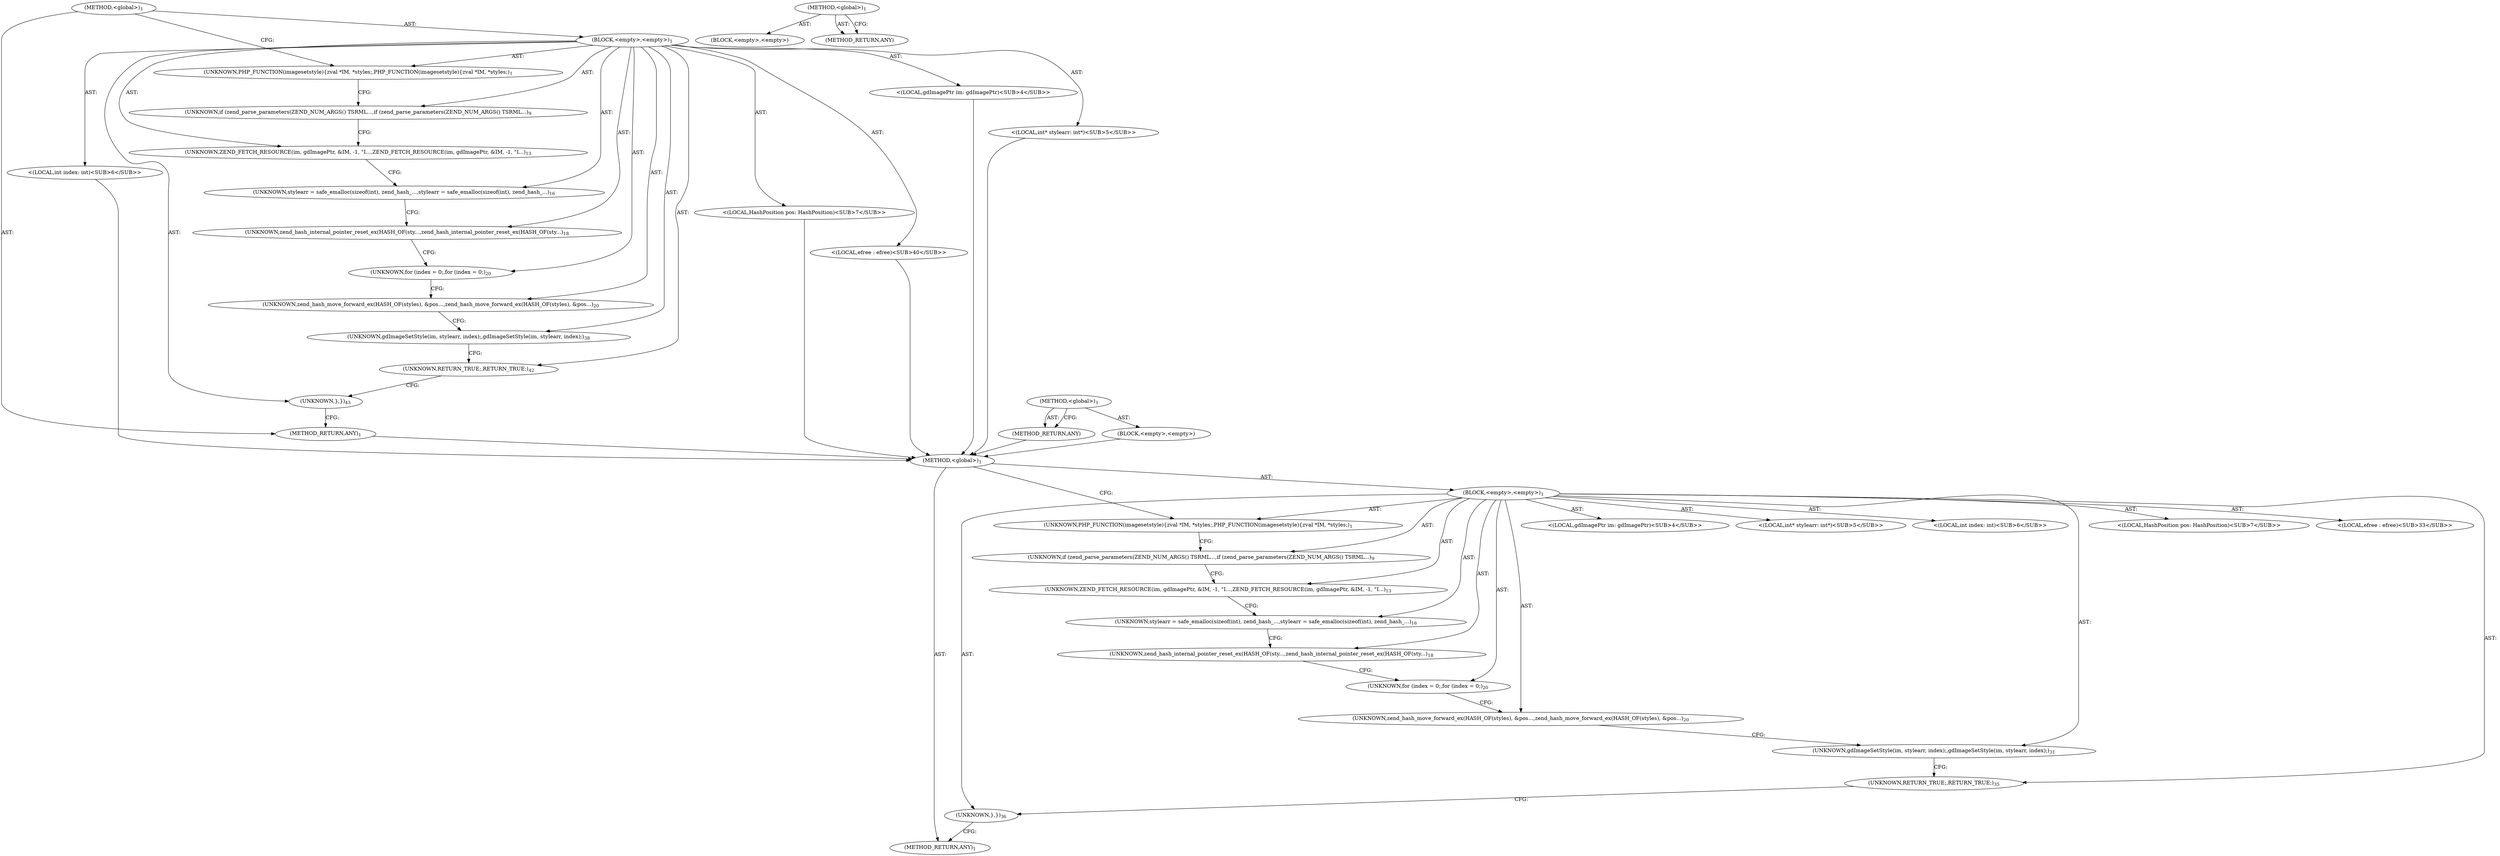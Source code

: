 digraph "&lt;global&gt;" {
vulnerable_6 [label=<(METHOD,&lt;global&gt;)<SUB>1</SUB>>];
vulnerable_7 [label=<(BLOCK,&lt;empty&gt;,&lt;empty&gt;)<SUB>1</SUB>>];
vulnerable_8 [label=<(UNKNOWN,PHP_FUNCTION(imagesetstyle)
{
	zval *IM, *styles;,PHP_FUNCTION(imagesetstyle)
{
	zval *IM, *styles;)<SUB>1</SUB>>];
vulnerable_9 [label="<(LOCAL,gdImagePtr im: gdImagePtr)<SUB>4</SUB>>"];
vulnerable_10 [label="<(LOCAL,int* stylearr: int*)<SUB>5</SUB>>"];
vulnerable_11 [label="<(LOCAL,int index: int)<SUB>6</SUB>>"];
vulnerable_12 [label="<(LOCAL,HashPosition pos: HashPosition)<SUB>7</SUB>>"];
vulnerable_13 [label=<(UNKNOWN,if (zend_parse_parameters(ZEND_NUM_ARGS() TSRML...,if (zend_parse_parameters(ZEND_NUM_ARGS() TSRML...)<SUB>9</SUB>>];
vulnerable_14 [label=<(UNKNOWN,ZEND_FETCH_RESOURCE(im, gdImagePtr, &amp;IM, -1, &quot;I...,ZEND_FETCH_RESOURCE(im, gdImagePtr, &amp;IM, -1, &quot;I...)<SUB>13</SUB>>];
vulnerable_15 [label=<(UNKNOWN,stylearr = safe_emalloc(sizeof(int), zend_hash_...,stylearr = safe_emalloc(sizeof(int), zend_hash_...)<SUB>16</SUB>>];
vulnerable_16 [label=<(UNKNOWN,zend_hash_internal_pointer_reset_ex(HASH_OF(sty...,zend_hash_internal_pointer_reset_ex(HASH_OF(sty...)<SUB>18</SUB>>];
vulnerable_17 [label=<(UNKNOWN,for (index = 0;,for (index = 0;)<SUB>20</SUB>>];
vulnerable_18 [label=<(UNKNOWN,zend_hash_move_forward_ex(HASH_OF(styles), &amp;pos...,zend_hash_move_forward_ex(HASH_OF(styles), &amp;pos...)<SUB>20</SUB>>];
vulnerable_19 [label=<(UNKNOWN,gdImageSetStyle(im, stylearr, index);,gdImageSetStyle(im, stylearr, index);)<SUB>31</SUB>>];
vulnerable_20 [label="<(LOCAL,efree : efree)<SUB>33</SUB>>"];
vulnerable_21 [label=<(UNKNOWN,RETURN_TRUE;,RETURN_TRUE;)<SUB>35</SUB>>];
vulnerable_22 [label=<(UNKNOWN,},})<SUB>36</SUB>>];
vulnerable_23 [label=<(METHOD_RETURN,ANY)<SUB>1</SUB>>];
vulnerable_38 [label=<(METHOD,&lt;global&gt;)<SUB>1</SUB>>];
vulnerable_39 [label=<(BLOCK,&lt;empty&gt;,&lt;empty&gt;)>];
vulnerable_40 [label=<(METHOD_RETURN,ANY)>];
fixed_6 [label=<(METHOD,&lt;global&gt;)<SUB>1</SUB>>];
fixed_7 [label=<(BLOCK,&lt;empty&gt;,&lt;empty&gt;)<SUB>1</SUB>>];
fixed_8 [label=<(UNKNOWN,PHP_FUNCTION(imagesetstyle)
{
	zval *IM, *styles;,PHP_FUNCTION(imagesetstyle)
{
	zval *IM, *styles;)<SUB>1</SUB>>];
fixed_9 [label="<(LOCAL,gdImagePtr im: gdImagePtr)<SUB>4</SUB>>"];
fixed_10 [label="<(LOCAL,int* stylearr: int*)<SUB>5</SUB>>"];
fixed_11 [label="<(LOCAL,int index: int)<SUB>6</SUB>>"];
fixed_12 [label="<(LOCAL,HashPosition pos: HashPosition)<SUB>7</SUB>>"];
fixed_13 [label=<(UNKNOWN,if (zend_parse_parameters(ZEND_NUM_ARGS() TSRML...,if (zend_parse_parameters(ZEND_NUM_ARGS() TSRML...)<SUB>9</SUB>>];
fixed_14 [label=<(UNKNOWN,ZEND_FETCH_RESOURCE(im, gdImagePtr, &amp;IM, -1, &quot;I...,ZEND_FETCH_RESOURCE(im, gdImagePtr, &amp;IM, -1, &quot;I...)<SUB>13</SUB>>];
fixed_15 [label=<(UNKNOWN,stylearr = safe_emalloc(sizeof(int), zend_hash_...,stylearr = safe_emalloc(sizeof(int), zend_hash_...)<SUB>16</SUB>>];
fixed_16 [label=<(UNKNOWN,zend_hash_internal_pointer_reset_ex(HASH_OF(sty...,zend_hash_internal_pointer_reset_ex(HASH_OF(sty...)<SUB>18</SUB>>];
fixed_17 [label=<(UNKNOWN,for (index = 0;,for (index = 0;)<SUB>20</SUB>>];
fixed_18 [label=<(UNKNOWN,zend_hash_move_forward_ex(HASH_OF(styles), &amp;pos...,zend_hash_move_forward_ex(HASH_OF(styles), &amp;pos...)<SUB>20</SUB>>];
fixed_19 [label=<(UNKNOWN,gdImageSetStyle(im, stylearr, index);,gdImageSetStyle(im, stylearr, index);)<SUB>38</SUB>>];
fixed_20 [label="<(LOCAL,efree : efree)<SUB>40</SUB>>"];
fixed_21 [label=<(UNKNOWN,RETURN_TRUE;,RETURN_TRUE;)<SUB>42</SUB>>];
fixed_22 [label=<(UNKNOWN,},})<SUB>43</SUB>>];
fixed_23 [label=<(METHOD_RETURN,ANY)<SUB>1</SUB>>];
fixed_38 [label=<(METHOD,&lt;global&gt;)<SUB>1</SUB>>];
fixed_39 [label=<(BLOCK,&lt;empty&gt;,&lt;empty&gt;)>];
fixed_40 [label=<(METHOD_RETURN,ANY)>];
vulnerable_6 -> vulnerable_7  [key=0, label="AST: "];
vulnerable_6 -> vulnerable_23  [key=0, label="AST: "];
vulnerable_6 -> vulnerable_8  [key=0, label="CFG: "];
vulnerable_7 -> vulnerable_8  [key=0, label="AST: "];
vulnerable_7 -> vulnerable_9  [key=0, label="AST: "];
vulnerable_7 -> vulnerable_10  [key=0, label="AST: "];
vulnerable_7 -> vulnerable_11  [key=0, label="AST: "];
vulnerable_7 -> vulnerable_12  [key=0, label="AST: "];
vulnerable_7 -> vulnerable_13  [key=0, label="AST: "];
vulnerable_7 -> vulnerable_14  [key=0, label="AST: "];
vulnerable_7 -> vulnerable_15  [key=0, label="AST: "];
vulnerable_7 -> vulnerable_16  [key=0, label="AST: "];
vulnerable_7 -> vulnerable_17  [key=0, label="AST: "];
vulnerable_7 -> vulnerable_18  [key=0, label="AST: "];
vulnerable_7 -> vulnerable_19  [key=0, label="AST: "];
vulnerable_7 -> vulnerable_20  [key=0, label="AST: "];
vulnerable_7 -> vulnerable_21  [key=0, label="AST: "];
vulnerable_7 -> vulnerable_22  [key=0, label="AST: "];
vulnerable_8 -> vulnerable_13  [key=0, label="CFG: "];
vulnerable_13 -> vulnerable_14  [key=0, label="CFG: "];
vulnerable_14 -> vulnerable_15  [key=0, label="CFG: "];
vulnerable_15 -> vulnerable_16  [key=0, label="CFG: "];
vulnerable_16 -> vulnerable_17  [key=0, label="CFG: "];
vulnerable_17 -> vulnerable_18  [key=0, label="CFG: "];
vulnerable_18 -> vulnerable_19  [key=0, label="CFG: "];
vulnerable_19 -> vulnerable_21  [key=0, label="CFG: "];
vulnerable_21 -> vulnerable_22  [key=0, label="CFG: "];
vulnerable_22 -> vulnerable_23  [key=0, label="CFG: "];
vulnerable_38 -> vulnerable_39  [key=0, label="AST: "];
vulnerable_38 -> vulnerable_40  [key=0, label="AST: "];
vulnerable_38 -> vulnerable_40  [key=1, label="CFG: "];
fixed_6 -> fixed_7  [key=0, label="AST: "];
fixed_6 -> fixed_23  [key=0, label="AST: "];
fixed_6 -> fixed_8  [key=0, label="CFG: "];
fixed_7 -> fixed_8  [key=0, label="AST: "];
fixed_7 -> fixed_9  [key=0, label="AST: "];
fixed_7 -> fixed_10  [key=0, label="AST: "];
fixed_7 -> fixed_11  [key=0, label="AST: "];
fixed_7 -> fixed_12  [key=0, label="AST: "];
fixed_7 -> fixed_13  [key=0, label="AST: "];
fixed_7 -> fixed_14  [key=0, label="AST: "];
fixed_7 -> fixed_15  [key=0, label="AST: "];
fixed_7 -> fixed_16  [key=0, label="AST: "];
fixed_7 -> fixed_17  [key=0, label="AST: "];
fixed_7 -> fixed_18  [key=0, label="AST: "];
fixed_7 -> fixed_19  [key=0, label="AST: "];
fixed_7 -> fixed_20  [key=0, label="AST: "];
fixed_7 -> fixed_21  [key=0, label="AST: "];
fixed_7 -> fixed_22  [key=0, label="AST: "];
fixed_8 -> fixed_13  [key=0, label="CFG: "];
fixed_9 -> vulnerable_6  [key=0];
fixed_10 -> vulnerable_6  [key=0];
fixed_11 -> vulnerable_6  [key=0];
fixed_12 -> vulnerable_6  [key=0];
fixed_13 -> fixed_14  [key=0, label="CFG: "];
fixed_14 -> fixed_15  [key=0, label="CFG: "];
fixed_15 -> fixed_16  [key=0, label="CFG: "];
fixed_16 -> fixed_17  [key=0, label="CFG: "];
fixed_17 -> fixed_18  [key=0, label="CFG: "];
fixed_18 -> fixed_19  [key=0, label="CFG: "];
fixed_19 -> fixed_21  [key=0, label="CFG: "];
fixed_20 -> vulnerable_6  [key=0];
fixed_21 -> fixed_22  [key=0, label="CFG: "];
fixed_22 -> fixed_23  [key=0, label="CFG: "];
fixed_23 -> vulnerable_6  [key=0];
fixed_38 -> fixed_39  [key=0, label="AST: "];
fixed_38 -> fixed_40  [key=0, label="AST: "];
fixed_38 -> fixed_40  [key=1, label="CFG: "];
fixed_39 -> vulnerable_6  [key=0];
fixed_40 -> vulnerable_6  [key=0];
}
